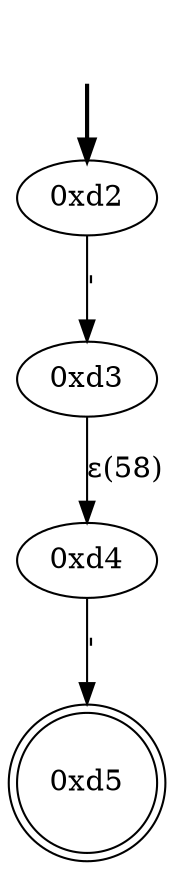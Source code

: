digraph {
	fake [style=invisible]
	"0xd2" [root=true]
	"0xd3"
	"0xd4"
	"0xd5" [shape=doublecircle]
	fake -> "0xd2" [style=bold]
	"0xd2" -> "0xd3" [label="'"]
	"0xd4" -> "0xd5" [label="'"]
	"0xd3" -> "0xd4" [label="ε(58)"]
}

